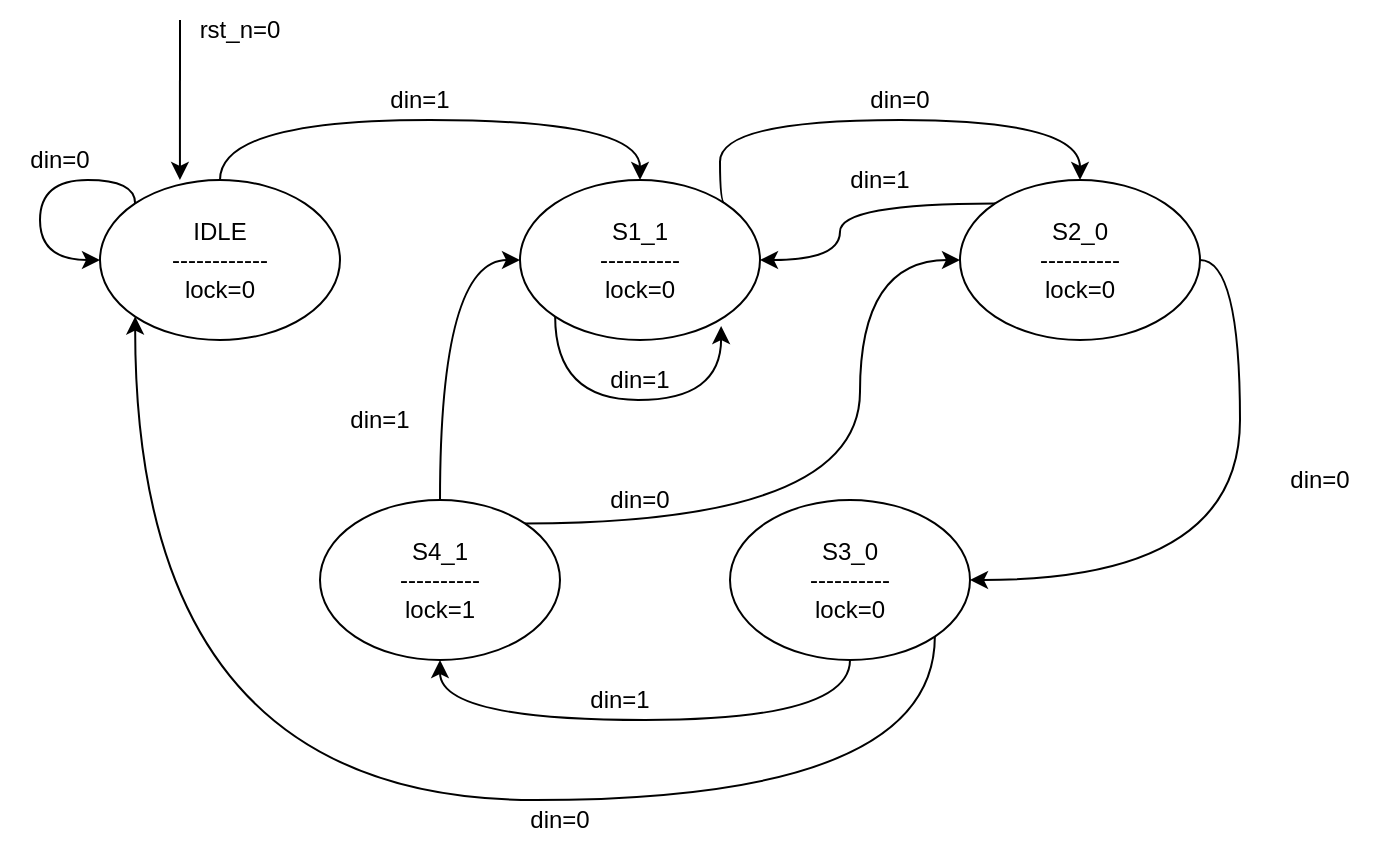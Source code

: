 <mxfile version="27.1.3">
  <diagram name="Page-1" id="bhX3MlZSJxK7C2xfbymI">
    <mxGraphModel dx="868" dy="439" grid="1" gridSize="10" guides="1" tooltips="1" connect="1" arrows="1" fold="1" page="1" pageScale="1" pageWidth="850" pageHeight="1100" math="0" shadow="0">
      <root>
        <mxCell id="0" />
        <mxCell id="1" parent="0" />
        <mxCell id="_utX082zCDjnnDW0_n-g-6" style="edgeStyle=orthogonalEdgeStyle;rounded=0;orthogonalLoop=1;jettySize=auto;html=1;exitX=0.5;exitY=0;exitDx=0;exitDy=0;entryX=0.5;entryY=0;entryDx=0;entryDy=0;curved=1;" edge="1" parent="1" source="_utX082zCDjnnDW0_n-g-1" target="_utX082zCDjnnDW0_n-g-2">
          <mxGeometry relative="1" as="geometry">
            <Array as="points">
              <mxPoint x="210" y="130" />
              <mxPoint x="420" y="130" />
            </Array>
          </mxGeometry>
        </mxCell>
        <mxCell id="_utX082zCDjnnDW0_n-g-1" value="IDLE&lt;br&gt;------------&lt;div&gt;lock=0&lt;/div&gt;" style="ellipse;whiteSpace=wrap;html=1;" vertex="1" parent="1">
          <mxGeometry x="150" y="160" width="120" height="80" as="geometry" />
        </mxCell>
        <mxCell id="_utX082zCDjnnDW0_n-g-16" style="edgeStyle=orthogonalEdgeStyle;rounded=0;orthogonalLoop=1;jettySize=auto;html=1;exitX=1;exitY=0;exitDx=0;exitDy=0;entryX=0.5;entryY=0;entryDx=0;entryDy=0;curved=1;" edge="1" parent="1" source="_utX082zCDjnnDW0_n-g-2" target="_utX082zCDjnnDW0_n-g-3">
          <mxGeometry relative="1" as="geometry">
            <Array as="points">
              <mxPoint x="460" y="172" />
              <mxPoint x="460" y="130" />
              <mxPoint x="640" y="130" />
            </Array>
          </mxGeometry>
        </mxCell>
        <mxCell id="_utX082zCDjnnDW0_n-g-2" value="S1_1&lt;div&gt;----------&lt;/div&gt;&lt;div&gt;lock=0&lt;/div&gt;" style="ellipse;whiteSpace=wrap;html=1;" vertex="1" parent="1">
          <mxGeometry x="360" y="160" width="120" height="80" as="geometry" />
        </mxCell>
        <mxCell id="_utX082zCDjnnDW0_n-g-9" style="edgeStyle=orthogonalEdgeStyle;rounded=0;orthogonalLoop=1;jettySize=auto;html=1;exitX=1;exitY=0.5;exitDx=0;exitDy=0;entryX=1;entryY=0.5;entryDx=0;entryDy=0;curved=1;" edge="1" parent="1" source="_utX082zCDjnnDW0_n-g-3" target="_utX082zCDjnnDW0_n-g-5">
          <mxGeometry relative="1" as="geometry" />
        </mxCell>
        <mxCell id="_utX082zCDjnnDW0_n-g-18" style="edgeStyle=orthogonalEdgeStyle;rounded=0;orthogonalLoop=1;jettySize=auto;html=1;exitX=0;exitY=0;exitDx=0;exitDy=0;entryX=1;entryY=0.5;entryDx=0;entryDy=0;curved=1;" edge="1" parent="1" source="_utX082zCDjnnDW0_n-g-3" target="_utX082zCDjnnDW0_n-g-2">
          <mxGeometry relative="1" as="geometry">
            <Array as="points">
              <mxPoint x="520" y="172" />
              <mxPoint x="520" y="200" />
            </Array>
          </mxGeometry>
        </mxCell>
        <mxCell id="_utX082zCDjnnDW0_n-g-3" value="S2_0&lt;div&gt;----------&lt;/div&gt;&lt;div&gt;lock=0&lt;/div&gt;" style="ellipse;whiteSpace=wrap;html=1;" vertex="1" parent="1">
          <mxGeometry x="580" y="160" width="120" height="80" as="geometry" />
        </mxCell>
        <mxCell id="_utX082zCDjnnDW0_n-g-12" style="edgeStyle=orthogonalEdgeStyle;rounded=0;orthogonalLoop=1;jettySize=auto;html=1;exitX=1;exitY=0;exitDx=0;exitDy=0;entryX=0;entryY=0.5;entryDx=0;entryDy=0;curved=1;" edge="1" parent="1" source="_utX082zCDjnnDW0_n-g-4" target="_utX082zCDjnnDW0_n-g-3">
          <mxGeometry relative="1" as="geometry">
            <Array as="points">
              <mxPoint x="530" y="332" />
              <mxPoint x="530" y="200" />
            </Array>
          </mxGeometry>
        </mxCell>
        <mxCell id="_utX082zCDjnnDW0_n-g-13" style="edgeStyle=orthogonalEdgeStyle;rounded=0;orthogonalLoop=1;jettySize=auto;html=1;exitX=0.5;exitY=0;exitDx=0;exitDy=0;entryX=0;entryY=0.5;entryDx=0;entryDy=0;curved=1;" edge="1" parent="1" source="_utX082zCDjnnDW0_n-g-4" target="_utX082zCDjnnDW0_n-g-2">
          <mxGeometry relative="1" as="geometry" />
        </mxCell>
        <mxCell id="_utX082zCDjnnDW0_n-g-4" value="S4_1&lt;div&gt;----------&lt;/div&gt;&lt;div&gt;lock=1&lt;/div&gt;" style="ellipse;whiteSpace=wrap;html=1;" vertex="1" parent="1">
          <mxGeometry x="260" y="320" width="120" height="80" as="geometry" />
        </mxCell>
        <mxCell id="_utX082zCDjnnDW0_n-g-10" style="edgeStyle=orthogonalEdgeStyle;rounded=0;orthogonalLoop=1;jettySize=auto;html=1;exitX=0.5;exitY=1;exitDx=0;exitDy=0;entryX=0.5;entryY=1;entryDx=0;entryDy=0;curved=1;" edge="1" parent="1" source="_utX082zCDjnnDW0_n-g-5" target="_utX082zCDjnnDW0_n-g-4">
          <mxGeometry relative="1" as="geometry">
            <Array as="points">
              <mxPoint x="525" y="430" />
              <mxPoint x="320" y="430" />
            </Array>
          </mxGeometry>
        </mxCell>
        <mxCell id="_utX082zCDjnnDW0_n-g-14" style="edgeStyle=orthogonalEdgeStyle;rounded=0;orthogonalLoop=1;jettySize=auto;html=1;exitX=1;exitY=1;exitDx=0;exitDy=0;entryX=0;entryY=1;entryDx=0;entryDy=0;curved=1;" edge="1" parent="1" source="_utX082zCDjnnDW0_n-g-5" target="_utX082zCDjnnDW0_n-g-1">
          <mxGeometry relative="1" as="geometry">
            <Array as="points">
              <mxPoint x="567" y="470" />
              <mxPoint x="168" y="470" />
            </Array>
          </mxGeometry>
        </mxCell>
        <mxCell id="_utX082zCDjnnDW0_n-g-5" value="S3_0&lt;div&gt;----------&lt;/div&gt;&lt;div&gt;lock=0&lt;/div&gt;" style="ellipse;whiteSpace=wrap;html=1;" vertex="1" parent="1">
          <mxGeometry x="465" y="320" width="120" height="80" as="geometry" />
        </mxCell>
        <mxCell id="_utX082zCDjnnDW0_n-g-19" value="din=1" style="text;strokeColor=none;align=center;fillColor=none;html=1;verticalAlign=middle;whiteSpace=wrap;rounded=0;" vertex="1" parent="1">
          <mxGeometry x="390" y="250" width="60" height="20" as="geometry" />
        </mxCell>
        <mxCell id="_utX082zCDjnnDW0_n-g-20" style="edgeStyle=orthogonalEdgeStyle;rounded=0;orthogonalLoop=1;jettySize=auto;html=1;exitX=0;exitY=0;exitDx=0;exitDy=0;entryX=0;entryY=0.5;entryDx=0;entryDy=0;curved=1;" edge="1" parent="1" source="_utX082zCDjnnDW0_n-g-1" target="_utX082zCDjnnDW0_n-g-1">
          <mxGeometry relative="1" as="geometry">
            <Array as="points">
              <mxPoint x="168" y="160" />
              <mxPoint x="120" y="160" />
              <mxPoint x="120" y="200" />
            </Array>
          </mxGeometry>
        </mxCell>
        <mxCell id="_utX082zCDjnnDW0_n-g-21" value="din=0" style="text;strokeColor=none;align=center;fillColor=none;html=1;verticalAlign=middle;whiteSpace=wrap;rounded=0;" vertex="1" parent="1">
          <mxGeometry x="100" y="140" width="60" height="20" as="geometry" />
        </mxCell>
        <mxCell id="_utX082zCDjnnDW0_n-g-22" value="din=0" style="text;strokeColor=none;align=center;fillColor=none;html=1;verticalAlign=middle;whiteSpace=wrap;rounded=0;" vertex="1" parent="1">
          <mxGeometry x="520" y="110" width="60" height="20" as="geometry" />
        </mxCell>
        <mxCell id="_utX082zCDjnnDW0_n-g-23" value="din=1" style="text;strokeColor=none;align=center;fillColor=none;html=1;verticalAlign=middle;whiteSpace=wrap;rounded=0;" vertex="1" parent="1">
          <mxGeometry x="380" y="410" width="60" height="20" as="geometry" />
        </mxCell>
        <mxCell id="_utX082zCDjnnDW0_n-g-24" value="din=0" style="text;strokeColor=none;align=center;fillColor=none;html=1;verticalAlign=middle;whiteSpace=wrap;rounded=0;" vertex="1" parent="1">
          <mxGeometry x="390" y="310" width="60" height="20" as="geometry" />
        </mxCell>
        <mxCell id="_utX082zCDjnnDW0_n-g-25" style="edgeStyle=orthogonalEdgeStyle;rounded=0;orthogonalLoop=1;jettySize=auto;html=1;exitX=0;exitY=1;exitDx=0;exitDy=0;entryX=0.838;entryY=0.913;entryDx=0;entryDy=0;entryPerimeter=0;curved=1;" edge="1" parent="1" source="_utX082zCDjnnDW0_n-g-2" target="_utX082zCDjnnDW0_n-g-2">
          <mxGeometry relative="1" as="geometry">
            <Array as="points">
              <mxPoint x="378" y="270" />
              <mxPoint x="461" y="270" />
            </Array>
          </mxGeometry>
        </mxCell>
        <mxCell id="_utX082zCDjnnDW0_n-g-26" value="din=1" style="text;strokeColor=none;align=center;fillColor=none;html=1;verticalAlign=middle;whiteSpace=wrap;rounded=0;" vertex="1" parent="1">
          <mxGeometry x="510" y="150" width="60" height="20" as="geometry" />
        </mxCell>
        <mxCell id="_utX082zCDjnnDW0_n-g-27" value="din=0" style="text;strokeColor=none;align=center;fillColor=none;html=1;verticalAlign=middle;whiteSpace=wrap;rounded=0;" vertex="1" parent="1">
          <mxGeometry x="730" y="300" width="60" height="20" as="geometry" />
        </mxCell>
        <mxCell id="_utX082zCDjnnDW0_n-g-28" value="din=0" style="text;strokeColor=none;align=center;fillColor=none;html=1;verticalAlign=middle;whiteSpace=wrap;rounded=0;" vertex="1" parent="1">
          <mxGeometry x="350" y="470" width="60" height="20" as="geometry" />
        </mxCell>
        <mxCell id="_utX082zCDjnnDW0_n-g-29" value="" style="endArrow=classic;html=1;rounded=0;entryX=0.333;entryY=0;entryDx=0;entryDy=0;entryPerimeter=0;" edge="1" parent="1" target="_utX082zCDjnnDW0_n-g-1">
          <mxGeometry width="50" height="50" relative="1" as="geometry">
            <mxPoint x="190" y="80" as="sourcePoint" />
            <mxPoint x="190" y="150" as="targetPoint" />
          </mxGeometry>
        </mxCell>
        <mxCell id="_utX082zCDjnnDW0_n-g-30" value="rst_n=0" style="text;strokeColor=none;align=center;fillColor=none;html=1;verticalAlign=middle;whiteSpace=wrap;rounded=0;" vertex="1" parent="1">
          <mxGeometry x="190" y="70" width="60" height="30" as="geometry" />
        </mxCell>
        <mxCell id="_utX082zCDjnnDW0_n-g-31" value="din=1" style="text;strokeColor=none;align=center;fillColor=none;html=1;verticalAlign=middle;whiteSpace=wrap;rounded=0;" vertex="1" parent="1">
          <mxGeometry x="260" y="270" width="60" height="20" as="geometry" />
        </mxCell>
        <mxCell id="_utX082zCDjnnDW0_n-g-32" value="din=1" style="text;strokeColor=none;align=center;fillColor=none;html=1;verticalAlign=middle;whiteSpace=wrap;rounded=0;" vertex="1" parent="1">
          <mxGeometry x="280" y="110" width="60" height="20" as="geometry" />
        </mxCell>
      </root>
    </mxGraphModel>
  </diagram>
</mxfile>
